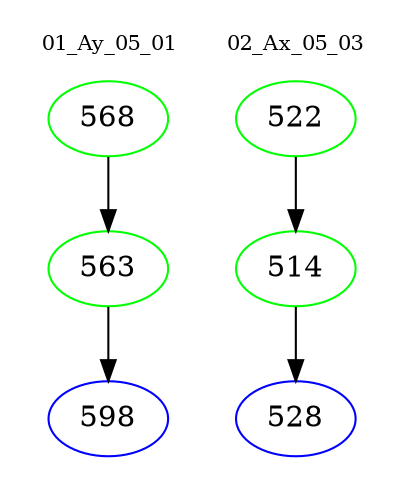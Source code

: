 digraph{
subgraph cluster_0 {
color = white
label = "01_Ay_05_01";
fontsize=10;
T0_568 [label="568", color="green"]
T0_568 -> T0_563 [color="black"]
T0_563 [label="563", color="green"]
T0_563 -> T0_598 [color="black"]
T0_598 [label="598", color="blue"]
}
subgraph cluster_1 {
color = white
label = "02_Ax_05_03";
fontsize=10;
T1_522 [label="522", color="green"]
T1_522 -> T1_514 [color="black"]
T1_514 [label="514", color="green"]
T1_514 -> T1_528 [color="black"]
T1_528 [label="528", color="blue"]
}
}
